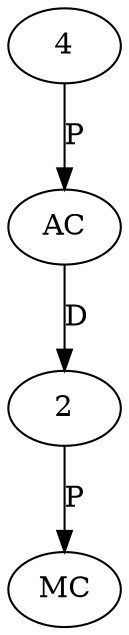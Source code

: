 digraph "AUG" {

  1 [ label="MC" s="reflectionToString()" t="ToStringBuilder" l="261" ];
  2 [ t="char[]" n="array" ];
  3 [ label="AC" t="" l="259" ];
  4 [ t="int" v="3" ];
  2 -> 1 [ label="P" ];
  3 -> 2 [ label="D" ];
  4 -> 3 [ label="P" ];
}
